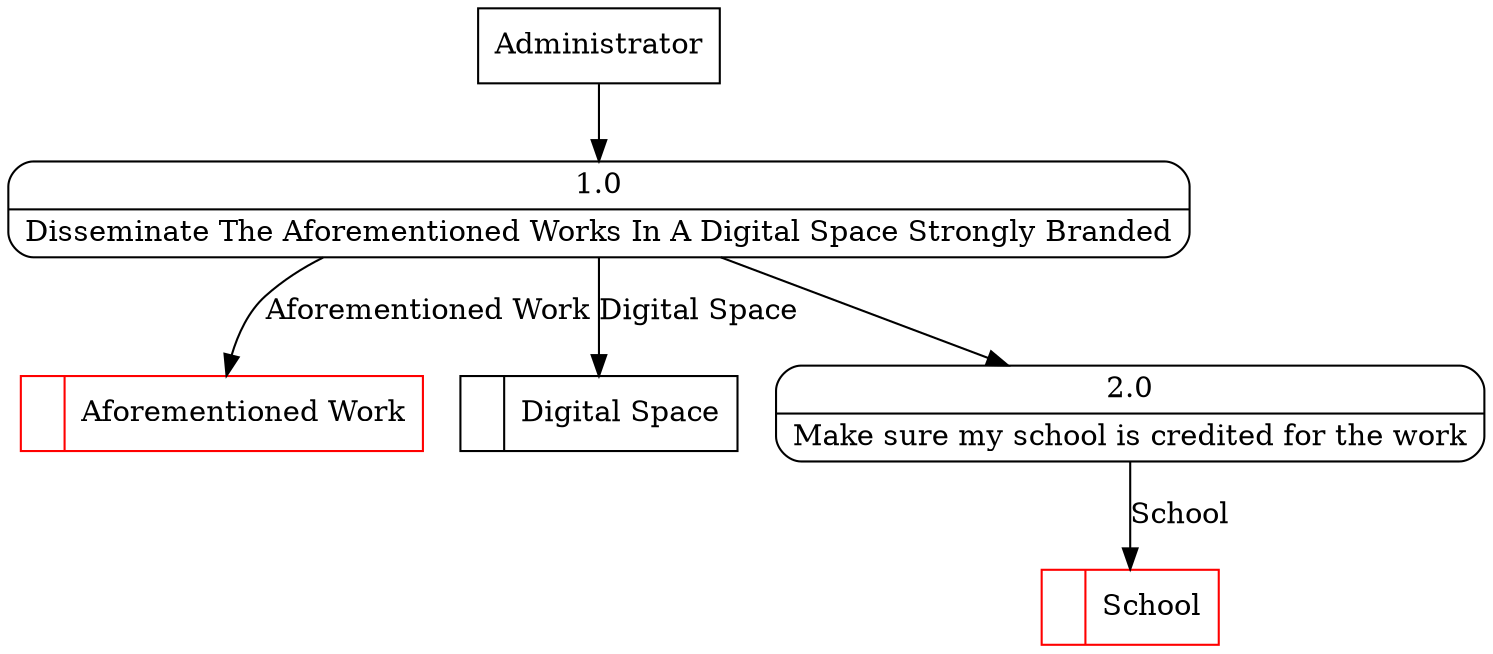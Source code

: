 digraph dfd2{ 
node[shape=record]
200 [label="<f0>  |<f1> Aforementioned Work " color=red];
201 [label="<f0>  |<f1> Digital Space " ];
202 [label="Administrator" shape=box];
203 [label="{<f0> 1.0|<f1> Disseminate The Aforementioned Works In A Digital Space Strongly Branded }" shape=Mrecord];
2 [label="{<f0> 2.0|<f1> Make sure my school is credited for the work }" shape=Mrecord];
203 -> 2
1001 [label="<f0>  |<f1> School " color=red];
2 -> 1001 [label="School"]
202 -> 203
203 -> 200 [label="Aforementioned Work"]
203 -> 201 [label="Digital Space"]
}